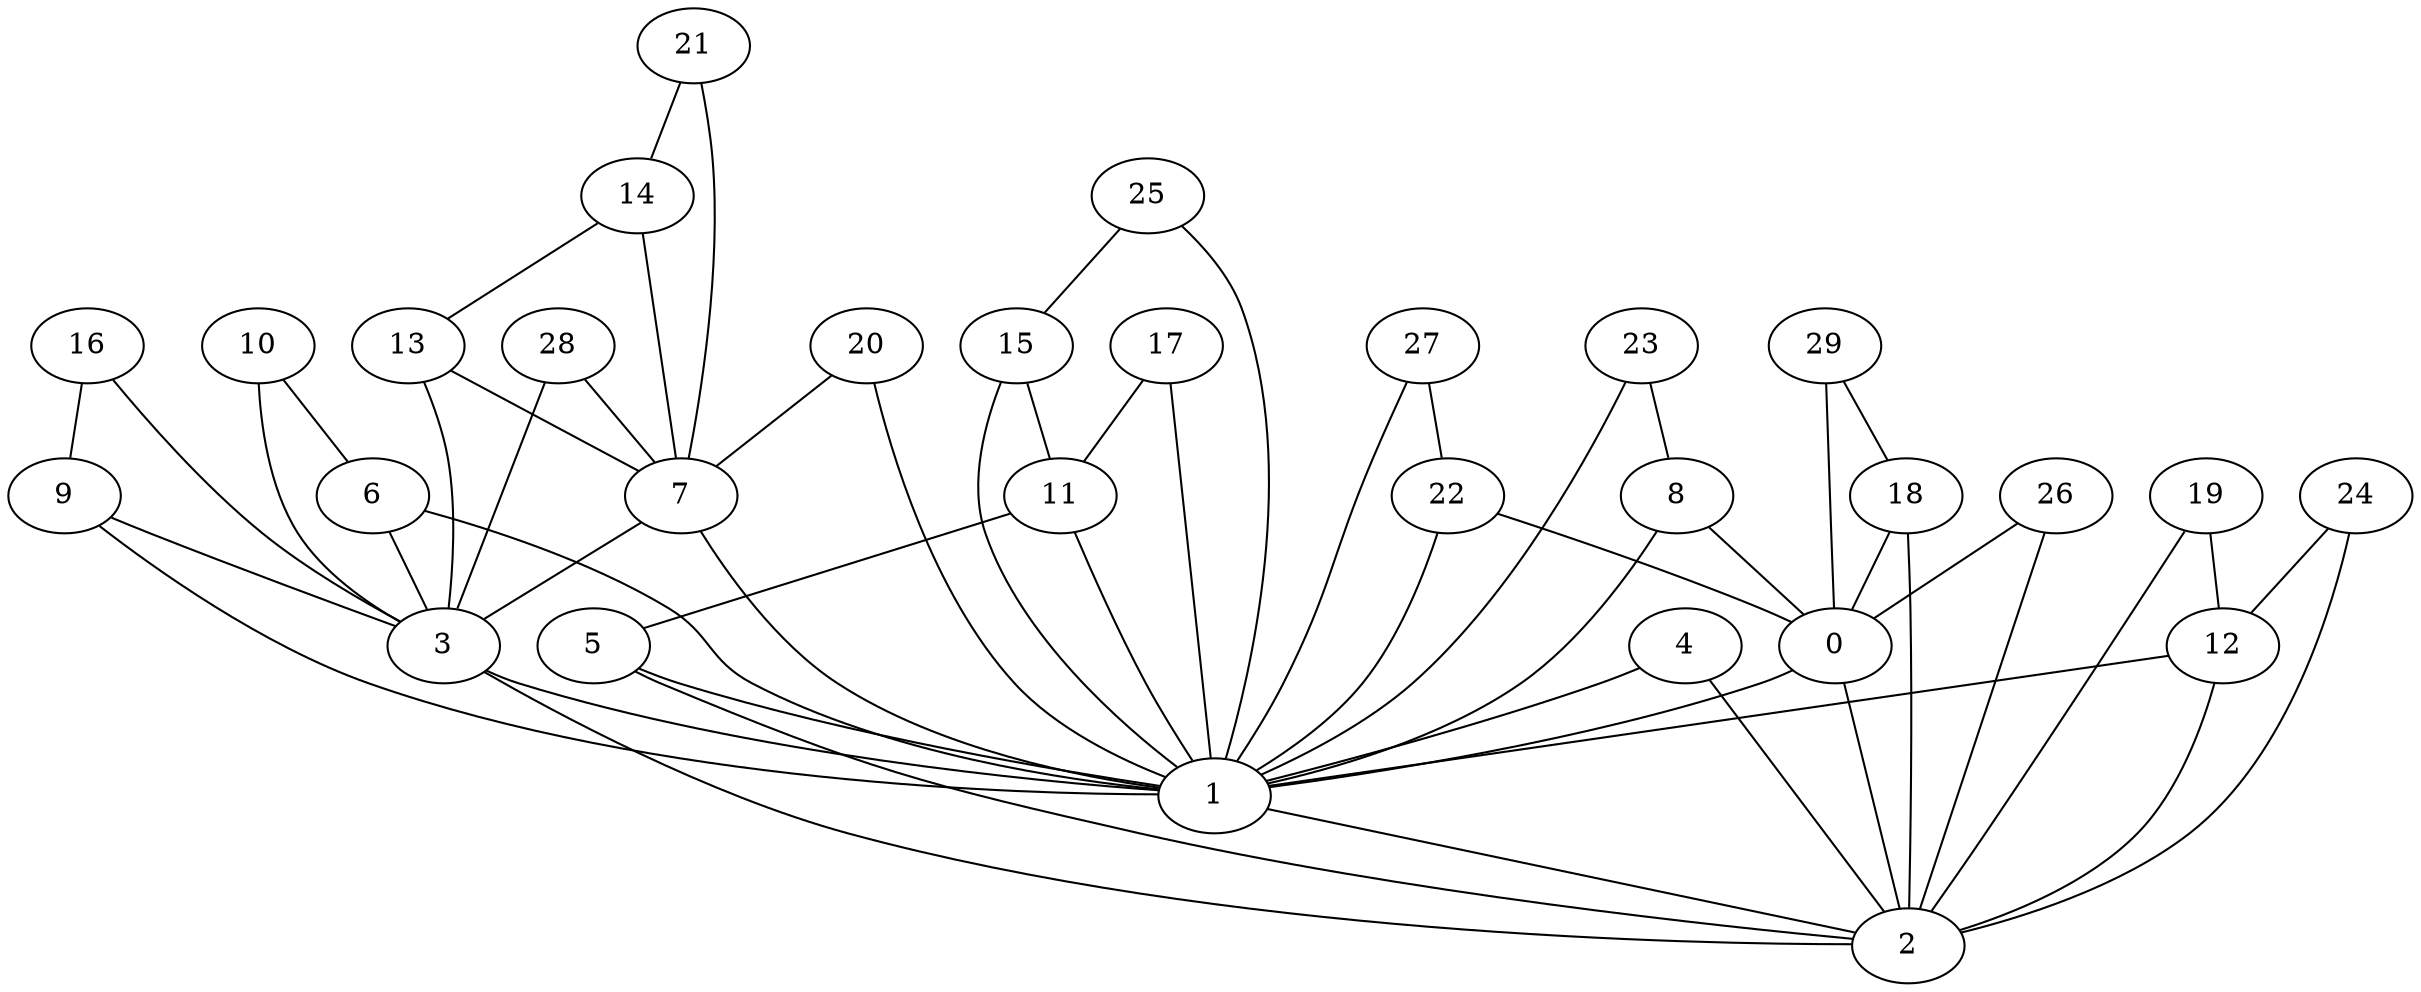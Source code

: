graph G {
  "0";
  "1";
  "2";
  "3";
  "4";
  "5";
  "6";
  "7";
  "8";
  "9";
  "10";
  "11";
  "12";
  "13";
  "14";
  "15";
  "16";
  "17";
  "18";
  "19";
  "20";
  "21";
  "22";
  "23";
  "24";
  "25";
  "26";
  "27";
  "28";
  "29";
    "20" -- "7";
    "7" -- "3";
    "29" -- "18";
    "10" -- "3";
    "16" -- "3";
    "19" -- "12";
    "13" -- "3";
    "0" -- "2";
    "28" -- "3";
    "6" -- "1";
    "8" -- "0";
    "5" -- "2";
    "3" -- "1";
    "9" -- "1";
    "17" -- "11";
    "12" -- "1";
    "14" -- "13";
    "26" -- "0";
    "15" -- "1";
    "29" -- "0";
    "26" -- "2";
    "13" -- "7";
    "27" -- "1";
    "28" -- "7";
    "9" -- "3";
    "6" -- "3";
    "24" -- "12";
    "21" -- "14";
    "0" -- "1";
    "16" -- "9";
    "4" -- "2";
    "1" -- "2";
    "5" -- "1";
    "11" -- "1";
    "23" -- "8";
    "8" -- "1";
    "20" -- "1";
    "22" -- "0";
    "19" -- "2";
    "17" -- "1";
    "23" -- "1";
    "10" -- "6";
    "25" -- "15";
    "21" -- "7";
    "11" -- "5";
    "27" -- "22";
    "22" -- "1";
    "4" -- "1";
    "3" -- "2";
    "7" -- "1";
    "15" -- "11";
    "12" -- "2";
    "18" -- "2";
    "18" -- "0";
    "25" -- "1";
    "24" -- "2";
    "14" -- "7";
}
